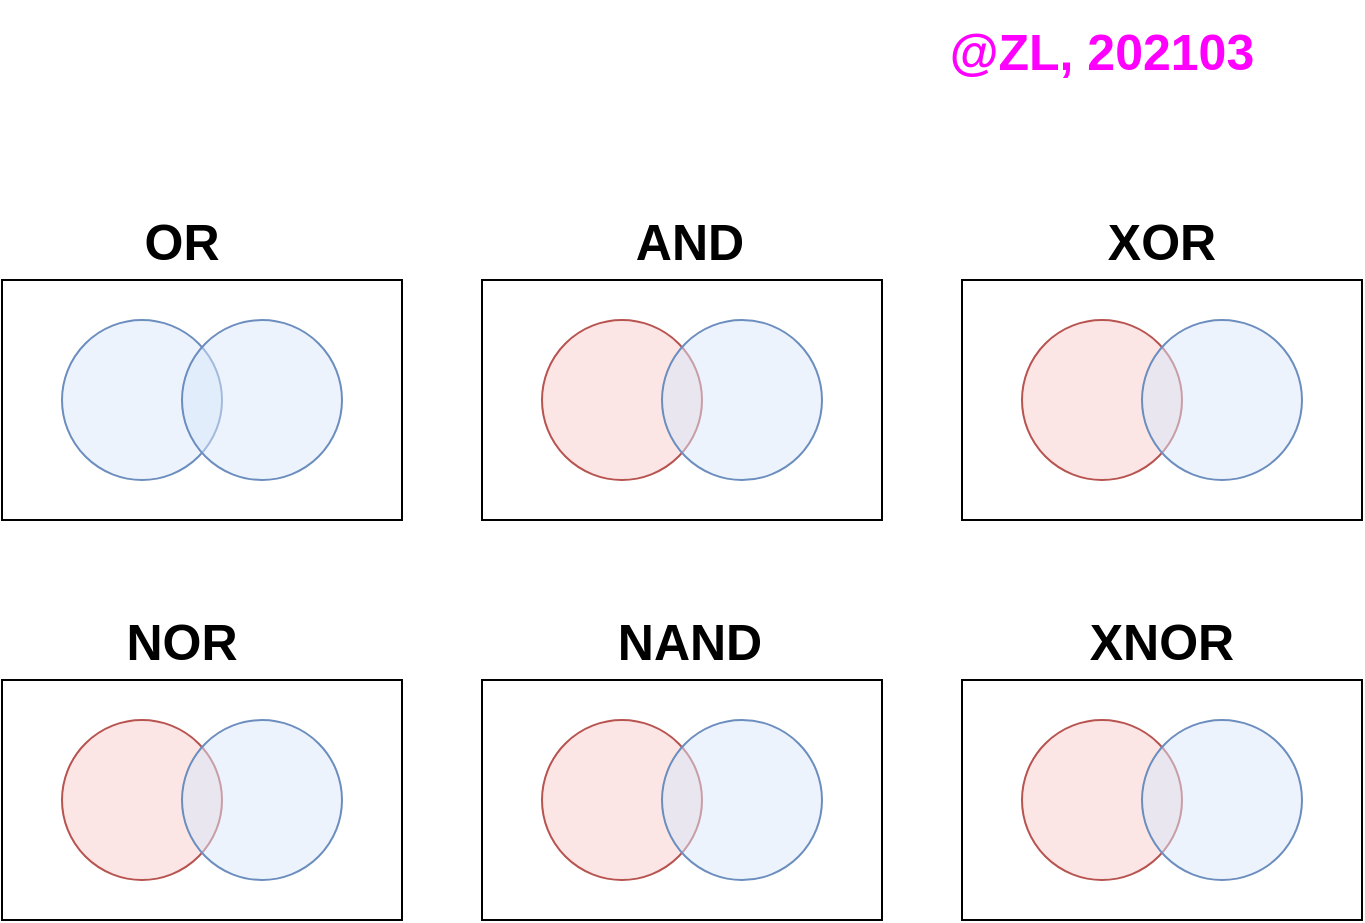 <mxfile version="12.2.4" pages="1"><diagram id="oSVjL3bNPhUCh6mHPphj" name="Page-1"><mxGraphModel dx="720" dy="475" grid="1" gridSize="10" guides="1" tooltips="1" connect="1" arrows="1" fold="1" page="1" pageScale="1" pageWidth="850" pageHeight="1100" math="0" shadow="0"><root><mxCell id="0"/><mxCell id="1" parent="0"/><mxCell id="2" value="" style="rounded=0;whiteSpace=wrap;html=1;" parent="1" vertex="1"><mxGeometry x="84" y="170" width="200" height="120" as="geometry"/></mxCell><mxCell id="3" value="" style="ellipse;whiteSpace=wrap;html=1;aspect=fixed;fillColor=#dae8fc;strokeColor=#6c8ebf;fillOpacity=50;" parent="1" vertex="1"><mxGeometry x="114" y="190" width="80" height="80" as="geometry"/></mxCell><mxCell id="4" value="" style="ellipse;whiteSpace=wrap;html=1;aspect=fixed;fillColor=#dae8fc;strokeColor=#6c8ebf;fillOpacity=50;" parent="1" vertex="1"><mxGeometry x="174" y="190" width="80" height="80" as="geometry"/></mxCell><mxCell id="5" value="" style="rounded=0;whiteSpace=wrap;html=1;" parent="1" vertex="1"><mxGeometry x="324" y="170" width="200" height="120" as="geometry"/></mxCell><mxCell id="6" value="" style="ellipse;whiteSpace=wrap;html=1;aspect=fixed;fillColor=#f8cecc;strokeColor=#b85450;gradientColor=none;fillOpacity=50;" parent="1" vertex="1"><mxGeometry x="354" y="190" width="80" height="80" as="geometry"/></mxCell><mxCell id="7" value="" style="ellipse;whiteSpace=wrap;html=1;aspect=fixed;fillColor=#dae8fc;strokeColor=#6c8ebf;fillOpacity=50;" parent="1" vertex="1"><mxGeometry x="414" y="190" width="80" height="80" as="geometry"/></mxCell><mxCell id="8" value="" style="rounded=0;whiteSpace=wrap;html=1;" parent="1" vertex="1"><mxGeometry x="564" y="170" width="200" height="120" as="geometry"/></mxCell><mxCell id="9" value="" style="ellipse;whiteSpace=wrap;html=1;aspect=fixed;fillColor=#f8cecc;strokeColor=#b85450;gradientColor=none;fillOpacity=50;" parent="1" vertex="1"><mxGeometry x="594" y="190" width="80" height="80" as="geometry"/></mxCell><mxCell id="10" value="" style="ellipse;whiteSpace=wrap;html=1;aspect=fixed;fillColor=#dae8fc;strokeColor=#6c8ebf;fillOpacity=50;" parent="1" vertex="1"><mxGeometry x="654" y="190" width="80" height="80" as="geometry"/></mxCell><mxCell id="11" value="" style="rounded=0;whiteSpace=wrap;html=1;" parent="1" vertex="1"><mxGeometry x="84" y="370" width="200" height="120" as="geometry"/></mxCell><mxCell id="12" value="" style="ellipse;whiteSpace=wrap;html=1;aspect=fixed;fillColor=#f8cecc;strokeColor=#b85450;gradientColor=none;fillOpacity=50;" parent="1" vertex="1"><mxGeometry x="114" y="390" width="80" height="80" as="geometry"/></mxCell><mxCell id="13" value="" style="ellipse;whiteSpace=wrap;html=1;aspect=fixed;fillColor=#dae8fc;strokeColor=#6c8ebf;fillOpacity=50;" parent="1" vertex="1"><mxGeometry x="174" y="390" width="80" height="80" as="geometry"/></mxCell><mxCell id="14" value="" style="rounded=0;whiteSpace=wrap;html=1;" parent="1" vertex="1"><mxGeometry x="324" y="370" width="200" height="120" as="geometry"/></mxCell><mxCell id="15" value="" style="ellipse;whiteSpace=wrap;html=1;aspect=fixed;fillColor=#f8cecc;strokeColor=#b85450;gradientColor=none;fillOpacity=50;" parent="1" vertex="1"><mxGeometry x="354" y="390" width="80" height="80" as="geometry"/></mxCell><mxCell id="16" value="" style="ellipse;whiteSpace=wrap;html=1;aspect=fixed;fillColor=#dae8fc;strokeColor=#6c8ebf;fillOpacity=50;" parent="1" vertex="1"><mxGeometry x="414" y="390" width="80" height="80" as="geometry"/></mxCell><mxCell id="17" value="" style="rounded=0;whiteSpace=wrap;html=1;" parent="1" vertex="1"><mxGeometry x="564" y="370" width="200" height="120" as="geometry"/></mxCell><mxCell id="18" value="" style="ellipse;whiteSpace=wrap;html=1;aspect=fixed;fillColor=#f8cecc;strokeColor=#b85450;gradientColor=none;fillOpacity=50;" parent="1" vertex="1"><mxGeometry x="594" y="390" width="80" height="80" as="geometry"/></mxCell><mxCell id="19" value="" style="ellipse;whiteSpace=wrap;html=1;aspect=fixed;fillColor=#dae8fc;strokeColor=#6c8ebf;fillOpacity=50;" parent="1" vertex="1"><mxGeometry x="654" y="390" width="80" height="80" as="geometry"/></mxCell><mxCell id="20" value="OR" style="text;html=1;strokeColor=none;fillColor=none;align=center;verticalAlign=middle;whiteSpace=wrap;rounded=0;fontSize=25;fontStyle=1" parent="1" vertex="1"><mxGeometry x="134" y="130" width="80" height="40" as="geometry"/></mxCell><mxCell id="21" value="AND" style="text;html=1;strokeColor=none;fillColor=none;align=center;verticalAlign=middle;whiteSpace=wrap;rounded=0;fontSize=25;fontStyle=1" parent="1" vertex="1"><mxGeometry x="388" y="130" width="80" height="40" as="geometry"/></mxCell><mxCell id="22" value="XOR" style="text;html=1;strokeColor=none;fillColor=none;align=center;verticalAlign=middle;whiteSpace=wrap;rounded=0;fontSize=25;fontStyle=1" parent="1" vertex="1"><mxGeometry x="624" y="130" width="80" height="40" as="geometry"/></mxCell><mxCell id="23" value="NOR" style="text;html=1;strokeColor=none;fillColor=none;align=center;verticalAlign=middle;whiteSpace=wrap;rounded=0;fontSize=25;fontStyle=1" parent="1" vertex="1"><mxGeometry x="134" y="330" width="80" height="40" as="geometry"/></mxCell><mxCell id="24" value="NAND" style="text;html=1;strokeColor=none;fillColor=none;align=center;verticalAlign=middle;whiteSpace=wrap;rounded=0;fontSize=25;fontStyle=1" parent="1" vertex="1"><mxGeometry x="388" y="330" width="80" height="40" as="geometry"/></mxCell><mxCell id="25" value="XNOR" style="text;html=1;strokeColor=none;fillColor=none;align=center;verticalAlign=middle;whiteSpace=wrap;rounded=0;fontSize=25;fontStyle=1" parent="1" vertex="1"><mxGeometry x="624" y="330" width="80" height="40" as="geometry"/></mxCell><mxCell id="26" value="@ZL, 202103" style="text;html=1;strokeColor=none;fillColor=none;align=center;verticalAlign=middle;whiteSpace=wrap;rounded=0;fontSize=25;fontColor=#FF00FF;fontStyle=1" parent="1" vertex="1"><mxGeometry x="511" y="30" width="246" height="50" as="geometry"/></mxCell></root></mxGraphModel></diagram></mxfile>